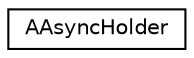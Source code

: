 digraph "Graphical Class Hierarchy"
{
 // LATEX_PDF_SIZE
  edge [fontname="Helvetica",fontsize="10",labelfontname="Helvetica",labelfontsize="10"];
  node [fontname="Helvetica",fontsize="10",shape=record];
  rankdir="LR";
  Node0 [label="AAsyncHolder",height=0.2,width=0.4,color="black", fillcolor="white", style="filled",URL="$classAAsyncHolder.html",tooltip="Holds a set of futures keeping them valid."];
}
